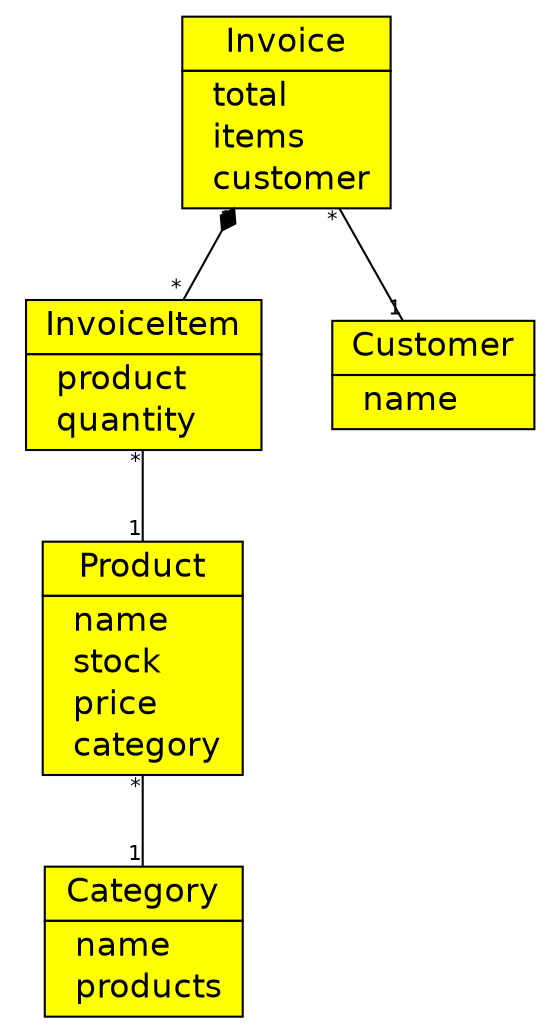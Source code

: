 #!/usr/local/bin/dot
#
# Class diagram 
# Generated by UMLGraph version 5.3 (http://www.umlgraph.org/)
#

digraph G {
	edge [fontname="Helvetica",fontsize=10,labelfontname="Helvetica",labelfontsize=10];
	node [fontname="Helvetica",fontsize=10,shape=plaintext];
	nodesep=0.25;
	ranksep=0.5;
	// gr.spinellis.basic.invoice.InvoiceItem
	c279 [label=<<table title="gr.spinellis.basic.invoice.InvoiceItem" border="0" cellborder="1" cellspacing="0" cellpadding="2" port="p" bgcolor="yellow"><tr><td><table border="0" cellspacing="0" cellpadding="1"><tr><td align="center" balign="center"> InvoiceItem </td></tr></table></td></tr><tr><td><table border="0" cellspacing="0" cellpadding="1"><tr><td align="left" balign="left">  product </td></tr><tr><td align="left" balign="left">  quantity </td></tr></table></td></tr></table>>, URL="null", fontname="Helvetica", fontcolor="black", fontsize=16.0];
	// gr.spinellis.basic.invoice.Invoice
	c280 [label=<<table title="gr.spinellis.basic.invoice.Invoice" border="0" cellborder="1" cellspacing="0" cellpadding="2" port="p" bgcolor="yellow"><tr><td><table border="0" cellspacing="0" cellpadding="1"><tr><td align="center" balign="center"> Invoice </td></tr></table></td></tr><tr><td><table border="0" cellspacing="0" cellpadding="1"><tr><td align="left" balign="left">  total </td></tr><tr><td align="left" balign="left">  items </td></tr><tr><td align="left" balign="left">  customer </td></tr></table></td></tr></table>>, URL="null", fontname="Helvetica", fontcolor="black", fontsize=16.0];
	// gr.spinellis.basic.invoice.Customer
	c281 [label=<<table title="gr.spinellis.basic.invoice.Customer" border="0" cellborder="1" cellspacing="0" cellpadding="2" port="p" bgcolor="yellow"><tr><td><table border="0" cellspacing="0" cellpadding="1"><tr><td align="center" balign="center"> Customer </td></tr></table></td></tr><tr><td><table border="0" cellspacing="0" cellpadding="1"><tr><td align="left" balign="left">  name </td></tr></table></td></tr></table>>, URL="null", fontname="Helvetica", fontcolor="black", fontsize=16.0];
	// gr.spinellis.basic.product.Product
	c282 [label=<<table title="gr.spinellis.basic.product.Product" border="0" cellborder="1" cellspacing="0" cellpadding="2" port="p" bgcolor="yellow"><tr><td><table border="0" cellspacing="0" cellpadding="1"><tr><td align="center" balign="center"> Product </td></tr></table></td></tr><tr><td><table border="0" cellspacing="0" cellpadding="1"><tr><td align="left" balign="left">  name </td></tr><tr><td align="left" balign="left">  stock </td></tr><tr><td align="left" balign="left">  price </td></tr><tr><td align="left" balign="left">  category </td></tr></table></td></tr></table>>, URL="null", fontname="Helvetica", fontcolor="black", fontsize=16.0];
	// gr.spinellis.basic.product.Category
	c283 [label=<<table title="gr.spinellis.basic.product.Category" border="0" cellborder="1" cellspacing="0" cellpadding="2" port="p" bgcolor="yellow"><tr><td><table border="0" cellspacing="0" cellpadding="1"><tr><td align="center" balign="center"> Category </td></tr></table></td></tr><tr><td><table border="0" cellspacing="0" cellpadding="1"><tr><td align="left" balign="left">  name </td></tr><tr><td align="left" balign="left">  products </td></tr></table></td></tr></table>>, URL="null", fontname="Helvetica", fontcolor="black", fontsize=16.0];
	// gr.spinellis.basic.invoice.InvoiceItem ASSOC gr.spinellis.basic.product.Product
	c279:p -> c282:p [taillabel="*", label="", headlabel="1", fontname="Helvetica", fontcolor="black", fontsize=10.0, color="black", arrowhead=none];
	// gr.spinellis.basic.invoice.Invoice ASSOC gr.spinellis.basic.invoice.Customer
	c280:p -> c281:p [taillabel="*", label="", headlabel="1", fontname="Helvetica", fontcolor="black", fontsize=10.0, color="black", arrowhead=none];
	// gr.spinellis.basic.invoice.Invoice COMPOSED gr.spinellis.basic.invoice.InvoiceItem
	c280:p -> c279:p [taillabel="1", label="", headlabel="*", fontname="Helvetica", fontcolor="black", fontsize=10.0, color="black", arrowhead=none, arrowtail=diamond, dir=both];
	// gr.spinellis.basic.product.Product ASSOC gr.spinellis.basic.product.Category
	c282:p -> c283:p [taillabel="*", label="", headlabel="1", fontname="Helvetica", fontcolor="black", fontsize=10.0, color="black", arrowhead=none];
}

